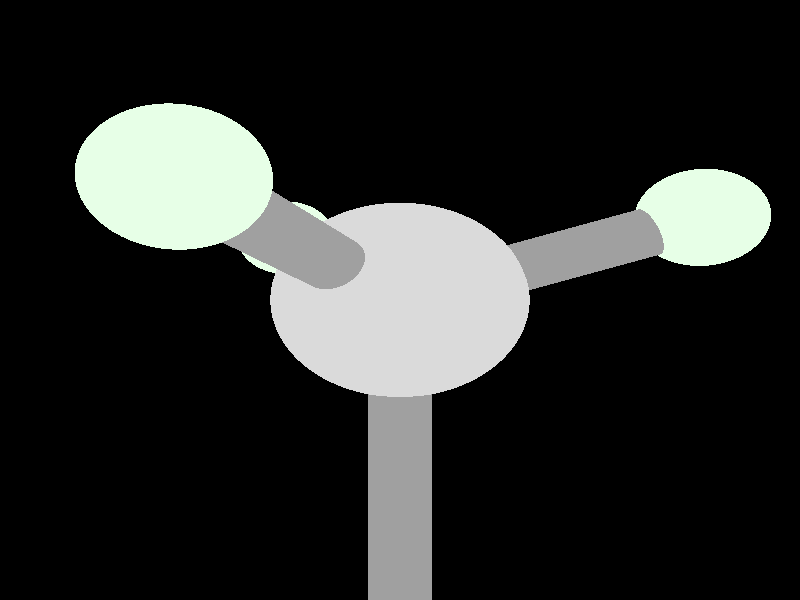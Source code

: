 #include "colors.inc"
#include "textures.inc"

background { color rgb 0 }

camera {
  up <0,1,0>
  right <1,0,0>
  location <0, 0, -25>
  look_at <0, 0, 0>
  rotate <0,-30,0>
}

#declare BOND_TX = texture {
  pigment { color rgb 0.35 }
	finish {
		ambient 0.25
		diffuse 0.7
		specular 0.5
		roughness 0.01
	}
}

#declare CARBON_TX = texture {
  pigment { color rgb 0.7 }
	finish {
		ambient 0.25
		diffuse 0.7
		specular 0.5
		roughness 0.01
	}
}

#declare H_TX = texture {
  pigment { color rgb <.8,1,.8> }
	finish {
		ambient 0.25
		diffuse 0.7
		specular 0.5
		roughness 0.01
	}
}

// The carbon atom
union {
  sphere {
    <0,0,0>, 4
    texture { CARBON_TX }
  }
  
  cylinder {
    <0,0,0>, <0,-30,0>, 1
    texture { BOND_TX }
  }
  
  // No translation
}

// H atom 1
union {
  sphere {
    <0,0,-10>, 2
    texture { H_TX }
  }
  
  cylinder {
    <0,0,0>, <0,0,-10>, 1
    texture { BOND_TX }
  }
  
  rotate <20,0,0> // Elevation
}
  
// H atom 2
union {
  sphere {
    <0,0,-10>, 2
    texture { H_TX }
  }
  
  cylinder {
    <0,0,0>, <0,0,-10>, 1
    texture { BOND_TX }
  }
  
  rotate <20,0,0> // Elevation
  rotate <0,-120,0>
}

// H atom 3
union {
  sphere {
    <0,0,-10>, 2
    texture { H_TX }
  }
  
  cylinder {
    <0,0,0>, <0,0,-10>, 1
    texture { BOND_TX }
  }
  
  rotate <20,0,0> // Elevation
  rotate <0,120,0>
}

light_source {
  <20,10,-20>
  color White
}
